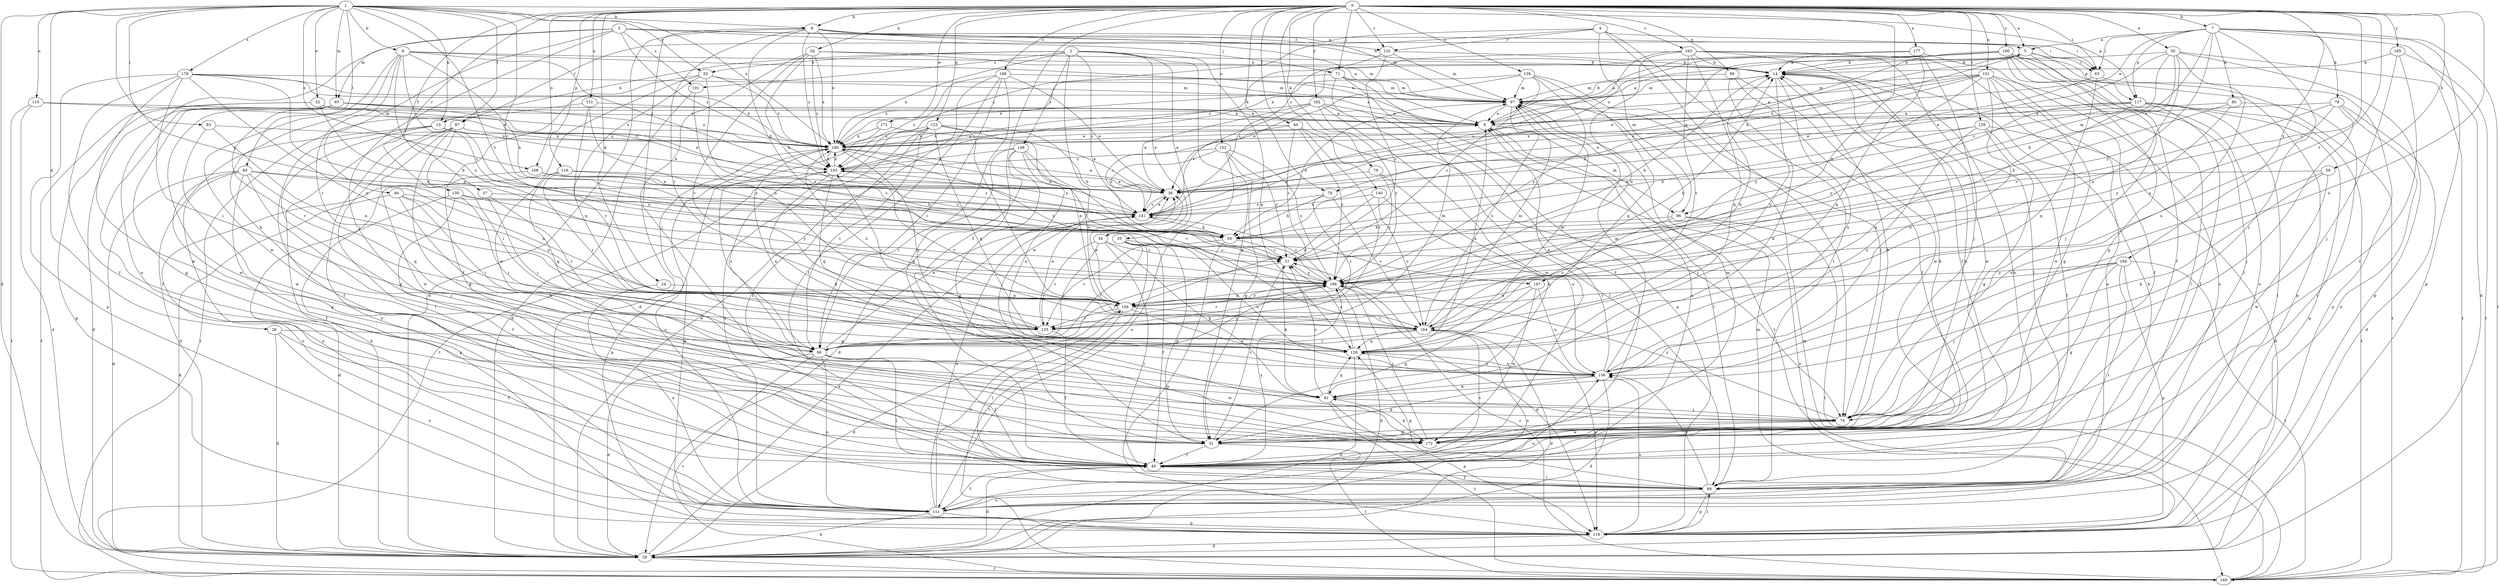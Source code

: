 strict digraph  {
0;
1;
2;
3;
4;
5;
6;
7;
8;
9;
13;
14;
21;
24;
26;
29;
30;
32;
33;
34;
35;
36;
37;
40;
44;
51;
54;
58;
59;
65;
66;
71;
74;
76;
78;
79;
80;
81;
83;
84;
87;
89;
93;
94;
96;
97;
99;
101;
104;
108;
110;
111;
116;
117;
118;
123;
126;
129;
130;
132;
133;
139;
140;
141;
147;
148;
149;
151;
152;
156;
163;
164;
171;
172;
177;
178;
180;
182;
184;
185;
186;
188;
190;
191;
193;
0 -> 5  [label=a];
0 -> 7  [label=b];
0 -> 8  [label=b];
0 -> 21  [label=c];
0 -> 24  [label=d];
0 -> 30  [label=e];
0 -> 37  [label=f];
0 -> 40  [label=f];
0 -> 44  [label=f];
0 -> 54  [label=h];
0 -> 58  [label=h];
0 -> 65  [label=i];
0 -> 71  [label=j];
0 -> 76  [label=k];
0 -> 78  [label=k];
0 -> 99  [label=n];
0 -> 101  [label=n];
0 -> 104  [label=n];
0 -> 108  [label=o];
0 -> 116  [label=p];
0 -> 123  [label=q];
0 -> 129  [label=r];
0 -> 130  [label=r];
0 -> 132  [label=r];
0 -> 139  [label=s];
0 -> 140  [label=s];
0 -> 147  [label=t];
0 -> 151  [label=u];
0 -> 152  [label=u];
0 -> 156  [label=u];
0 -> 163  [label=v];
0 -> 171  [label=w];
0 -> 177  [label=x];
0 -> 182  [label=y];
0 -> 184  [label=y];
0 -> 185  [label=y];
0 -> 188  [label=z];
0 -> 190  [label=z];
1 -> 8  [label=b];
1 -> 9  [label=b];
1 -> 13  [label=b];
1 -> 21  [label=c];
1 -> 26  [label=d];
1 -> 29  [label=d];
1 -> 32  [label=e];
1 -> 33  [label=e];
1 -> 83  [label=l];
1 -> 84  [label=l];
1 -> 87  [label=l];
1 -> 93  [label=m];
1 -> 108  [label=o];
1 -> 110  [label=o];
1 -> 117  [label=p];
1 -> 147  [label=t];
1 -> 178  [label=x];
1 -> 180  [label=x];
1 -> 186  [label=y];
2 -> 13  [label=b];
2 -> 33  [label=e];
2 -> 34  [label=e];
2 -> 35  [label=e];
2 -> 51  [label=g];
2 -> 126  [label=q];
2 -> 141  [label=s];
2 -> 148  [label=t];
2 -> 172  [label=w];
2 -> 180  [label=x];
2 -> 191  [label=z];
3 -> 5  [label=a];
3 -> 14  [label=b];
3 -> 71  [label=j];
3 -> 74  [label=j];
3 -> 93  [label=m];
3 -> 94  [label=m];
3 -> 111  [label=o];
3 -> 191  [label=z];
3 -> 193  [label=z];
4 -> 65  [label=i];
4 -> 74  [label=j];
4 -> 87  [label=l];
4 -> 89  [label=l];
4 -> 96  [label=m];
4 -> 132  [label=r];
4 -> 193  [label=z];
5 -> 14  [label=b];
5 -> 36  [label=e];
5 -> 65  [label=i];
5 -> 74  [label=j];
5 -> 78  [label=k];
5 -> 117  [label=p];
6 -> 5  [label=a];
6 -> 89  [label=l];
6 -> 96  [label=m];
6 -> 180  [label=x];
7 -> 5  [label=a];
7 -> 6  [label=a];
7 -> 29  [label=d];
7 -> 65  [label=i];
7 -> 74  [label=j];
7 -> 79  [label=k];
7 -> 80  [label=k];
7 -> 96  [label=m];
7 -> 117  [label=p];
7 -> 118  [label=p];
7 -> 149  [label=t];
7 -> 186  [label=y];
8 -> 6  [label=a];
8 -> 29  [label=d];
8 -> 59  [label=h];
8 -> 65  [label=i];
8 -> 74  [label=j];
8 -> 97  [label=m];
8 -> 132  [label=r];
8 -> 133  [label=r];
8 -> 180  [label=x];
8 -> 193  [label=z];
9 -> 6  [label=a];
9 -> 14  [label=b];
9 -> 21  [label=c];
9 -> 59  [label=h];
9 -> 81  [label=k];
9 -> 133  [label=r];
9 -> 172  [label=w];
9 -> 186  [label=y];
9 -> 193  [label=z];
13 -> 29  [label=d];
13 -> 36  [label=e];
13 -> 44  [label=f];
13 -> 51  [label=g];
13 -> 180  [label=x];
13 -> 186  [label=y];
14 -> 97  [label=m];
14 -> 156  [label=u];
14 -> 164  [label=v];
14 -> 172  [label=w];
21 -> 14  [label=b];
21 -> 66  [label=i];
21 -> 81  [label=k];
21 -> 186  [label=y];
24 -> 104  [label=n];
24 -> 111  [label=o];
26 -> 29  [label=d];
26 -> 44  [label=f];
26 -> 111  [label=o];
26 -> 126  [label=q];
29 -> 97  [label=m];
29 -> 141  [label=s];
29 -> 149  [label=t];
30 -> 14  [label=b];
30 -> 36  [label=e];
30 -> 59  [label=h];
30 -> 104  [label=n];
30 -> 118  [label=p];
30 -> 141  [label=s];
30 -> 149  [label=t];
30 -> 156  [label=u];
32 -> 6  [label=a];
32 -> 59  [label=h];
32 -> 118  [label=p];
32 -> 149  [label=t];
32 -> 180  [label=x];
32 -> 193  [label=z];
33 -> 21  [label=c];
33 -> 44  [label=f];
33 -> 97  [label=m];
33 -> 126  [label=q];
33 -> 172  [label=w];
33 -> 180  [label=x];
34 -> 21  [label=c];
34 -> 66  [label=i];
34 -> 81  [label=k];
34 -> 89  [label=l];
34 -> 133  [label=r];
35 -> 21  [label=c];
35 -> 44  [label=f];
35 -> 51  [label=g];
35 -> 66  [label=i];
35 -> 149  [label=t];
35 -> 156  [label=u];
36 -> 141  [label=s];
37 -> 66  [label=i];
37 -> 133  [label=r];
37 -> 141  [label=s];
40 -> 21  [label=c];
40 -> 74  [label=j];
40 -> 133  [label=r];
40 -> 141  [label=s];
40 -> 180  [label=x];
40 -> 186  [label=y];
44 -> 6  [label=a];
44 -> 14  [label=b];
44 -> 29  [label=d];
44 -> 89  [label=l];
44 -> 164  [label=v];
44 -> 186  [label=y];
51 -> 14  [label=b];
51 -> 21  [label=c];
51 -> 44  [label=f];
51 -> 149  [label=t];
54 -> 14  [label=b];
54 -> 29  [label=d];
54 -> 59  [label=h];
54 -> 97  [label=m];
54 -> 164  [label=v];
54 -> 180  [label=x];
54 -> 193  [label=z];
58 -> 36  [label=e];
58 -> 81  [label=k];
58 -> 156  [label=u];
58 -> 172  [label=w];
59 -> 21  [label=c];
59 -> 118  [label=p];
59 -> 133  [label=r];
65 -> 36  [label=e];
65 -> 118  [label=p];
65 -> 126  [label=q];
66 -> 29  [label=d];
66 -> 36  [label=e];
66 -> 44  [label=f];
66 -> 89  [label=l];
66 -> 97  [label=m];
66 -> 111  [label=o];
66 -> 149  [label=t];
66 -> 172  [label=w];
66 -> 186  [label=y];
66 -> 193  [label=z];
71 -> 44  [label=f];
71 -> 97  [label=m];
71 -> 118  [label=p];
71 -> 149  [label=t];
71 -> 180  [label=x];
74 -> 14  [label=b];
74 -> 51  [label=g];
74 -> 172  [label=w];
74 -> 186  [label=y];
76 -> 36  [label=e];
76 -> 81  [label=k];
76 -> 186  [label=y];
78 -> 59  [label=h];
78 -> 133  [label=r];
78 -> 141  [label=s];
78 -> 164  [label=v];
79 -> 6  [label=a];
79 -> 21  [label=c];
79 -> 29  [label=d];
79 -> 74  [label=j];
79 -> 111  [label=o];
79 -> 186  [label=y];
80 -> 6  [label=a];
80 -> 59  [label=h];
80 -> 89  [label=l];
80 -> 186  [label=y];
81 -> 21  [label=c];
81 -> 74  [label=j];
81 -> 118  [label=p];
81 -> 126  [label=q];
81 -> 149  [label=t];
83 -> 104  [label=n];
83 -> 172  [label=w];
83 -> 180  [label=x];
84 -> 29  [label=d];
84 -> 36  [label=e];
84 -> 44  [label=f];
84 -> 51  [label=g];
84 -> 74  [label=j];
84 -> 104  [label=n];
84 -> 111  [label=o];
84 -> 126  [label=q];
87 -> 29  [label=d];
87 -> 51  [label=g];
87 -> 66  [label=i];
87 -> 89  [label=l];
87 -> 111  [label=o];
87 -> 172  [label=w];
87 -> 180  [label=x];
89 -> 14  [label=b];
89 -> 44  [label=f];
89 -> 111  [label=o];
89 -> 118  [label=p];
89 -> 126  [label=q];
89 -> 156  [label=u];
93 -> 6  [label=a];
93 -> 29  [label=d];
93 -> 36  [label=e];
93 -> 44  [label=f];
93 -> 51  [label=g];
93 -> 133  [label=r];
93 -> 172  [label=w];
93 -> 180  [label=x];
94 -> 29  [label=d];
94 -> 66  [label=i];
94 -> 81  [label=k];
94 -> 104  [label=n];
94 -> 141  [label=s];
96 -> 59  [label=h];
96 -> 111  [label=o];
96 -> 149  [label=t];
96 -> 164  [label=v];
97 -> 6  [label=a];
97 -> 14  [label=b];
97 -> 59  [label=h];
97 -> 164  [label=v];
99 -> 44  [label=f];
99 -> 81  [label=k];
99 -> 97  [label=m];
99 -> 172  [label=w];
101 -> 6  [label=a];
101 -> 44  [label=f];
101 -> 51  [label=g];
101 -> 59  [label=h];
101 -> 89  [label=l];
101 -> 97  [label=m];
101 -> 156  [label=u];
101 -> 172  [label=w];
101 -> 180  [label=x];
101 -> 186  [label=y];
104 -> 14  [label=b];
104 -> 29  [label=d];
104 -> 36  [label=e];
104 -> 89  [label=l];
104 -> 133  [label=r];
104 -> 156  [label=u];
104 -> 164  [label=v];
104 -> 186  [label=y];
108 -> 36  [label=e];
108 -> 59  [label=h];
108 -> 111  [label=o];
108 -> 141  [label=s];
110 -> 6  [label=a];
110 -> 29  [label=d];
110 -> 149  [label=t];
110 -> 180  [label=x];
111 -> 29  [label=d];
111 -> 44  [label=f];
111 -> 104  [label=n];
111 -> 118  [label=p];
111 -> 141  [label=s];
111 -> 156  [label=u];
116 -> 36  [label=e];
116 -> 118  [label=p];
116 -> 126  [label=q];
116 -> 133  [label=r];
116 -> 141  [label=s];
117 -> 6  [label=a];
117 -> 36  [label=e];
117 -> 44  [label=f];
117 -> 89  [label=l];
117 -> 118  [label=p];
117 -> 126  [label=q];
117 -> 149  [label=t];
117 -> 186  [label=y];
118 -> 29  [label=d];
118 -> 89  [label=l];
118 -> 156  [label=u];
123 -> 44  [label=f];
123 -> 59  [label=h];
123 -> 66  [label=i];
123 -> 104  [label=n];
123 -> 111  [label=o];
123 -> 126  [label=q];
123 -> 149  [label=t];
123 -> 164  [label=v];
123 -> 180  [label=x];
126 -> 6  [label=a];
126 -> 21  [label=c];
126 -> 29  [label=d];
126 -> 156  [label=u];
129 -> 29  [label=d];
129 -> 44  [label=f];
129 -> 51  [label=g];
129 -> 59  [label=h];
129 -> 156  [label=u];
129 -> 180  [label=x];
130 -> 29  [label=d];
130 -> 44  [label=f];
130 -> 66  [label=i];
130 -> 141  [label=s];
130 -> 186  [label=y];
132 -> 14  [label=b];
132 -> 21  [label=c];
132 -> 97  [label=m];
132 -> 141  [label=s];
133 -> 36  [label=e];
133 -> 44  [label=f];
133 -> 97  [label=m];
133 -> 193  [label=z];
139 -> 21  [label=c];
139 -> 36  [label=e];
139 -> 74  [label=j];
139 -> 97  [label=m];
139 -> 126  [label=q];
139 -> 180  [label=x];
139 -> 186  [label=y];
140 -> 104  [label=n];
140 -> 141  [label=s];
140 -> 156  [label=u];
140 -> 164  [label=v];
141 -> 36  [label=e];
141 -> 59  [label=h];
141 -> 193  [label=z];
147 -> 51  [label=g];
147 -> 104  [label=n];
147 -> 156  [label=u];
147 -> 172  [label=w];
148 -> 29  [label=d];
148 -> 51  [label=g];
148 -> 66  [label=i];
148 -> 104  [label=n];
148 -> 156  [label=u];
148 -> 164  [label=v];
148 -> 193  [label=z];
149 -> 21  [label=c];
149 -> 97  [label=m];
151 -> 6  [label=a];
151 -> 133  [label=r];
151 -> 149  [label=t];
151 -> 186  [label=y];
152 -> 21  [label=c];
152 -> 51  [label=g];
152 -> 111  [label=o];
152 -> 141  [label=s];
152 -> 186  [label=y];
152 -> 193  [label=z];
156 -> 6  [label=a];
156 -> 29  [label=d];
156 -> 51  [label=g];
156 -> 81  [label=k];
156 -> 97  [label=m];
156 -> 126  [label=q];
156 -> 180  [label=x];
163 -> 14  [label=b];
163 -> 44  [label=f];
163 -> 89  [label=l];
163 -> 104  [label=n];
163 -> 111  [label=o];
163 -> 126  [label=q];
163 -> 141  [label=s];
163 -> 164  [label=v];
163 -> 193  [label=z];
164 -> 14  [label=b];
164 -> 29  [label=d];
164 -> 66  [label=i];
164 -> 97  [label=m];
164 -> 111  [label=o];
164 -> 118  [label=p];
164 -> 126  [label=q];
164 -> 180  [label=x];
171 -> 36  [label=e];
171 -> 66  [label=i];
171 -> 180  [label=x];
172 -> 14  [label=b];
172 -> 81  [label=k];
172 -> 97  [label=m];
172 -> 186  [label=y];
177 -> 14  [label=b];
177 -> 74  [label=j];
177 -> 111  [label=o];
177 -> 126  [label=q];
177 -> 180  [label=x];
178 -> 6  [label=a];
178 -> 44  [label=f];
178 -> 66  [label=i];
178 -> 97  [label=m];
178 -> 104  [label=n];
178 -> 118  [label=p];
178 -> 172  [label=w];
178 -> 180  [label=x];
178 -> 186  [label=y];
180 -> 6  [label=a];
180 -> 36  [label=e];
180 -> 111  [label=o];
180 -> 118  [label=p];
180 -> 126  [label=q];
180 -> 141  [label=s];
180 -> 193  [label=z];
182 -> 6  [label=a];
182 -> 36  [label=e];
182 -> 89  [label=l];
182 -> 141  [label=s];
182 -> 172  [label=w];
182 -> 186  [label=y];
182 -> 193  [label=z];
184 -> 51  [label=g];
184 -> 74  [label=j];
184 -> 89  [label=l];
184 -> 118  [label=p];
184 -> 133  [label=r];
184 -> 149  [label=t];
184 -> 186  [label=y];
185 -> 14  [label=b];
185 -> 44  [label=f];
185 -> 74  [label=j];
185 -> 149  [label=t];
186 -> 29  [label=d];
186 -> 104  [label=n];
186 -> 118  [label=p];
186 -> 133  [label=r];
186 -> 141  [label=s];
186 -> 180  [label=x];
188 -> 29  [label=d];
188 -> 36  [label=e];
188 -> 44  [label=f];
188 -> 51  [label=g];
188 -> 66  [label=i];
188 -> 97  [label=m];
188 -> 193  [label=z];
190 -> 6  [label=a];
190 -> 14  [label=b];
190 -> 36  [label=e];
190 -> 44  [label=f];
190 -> 51  [label=g];
190 -> 89  [label=l];
190 -> 111  [label=o];
190 -> 118  [label=p];
190 -> 141  [label=s];
190 -> 149  [label=t];
190 -> 180  [label=x];
191 -> 29  [label=d];
191 -> 104  [label=n];
193 -> 36  [label=e];
193 -> 81  [label=k];
193 -> 118  [label=p];
193 -> 126  [label=q];
193 -> 164  [label=v];
193 -> 180  [label=x];
}

